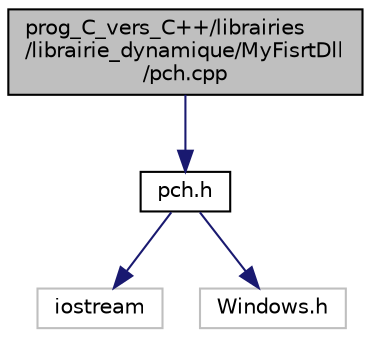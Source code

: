 digraph "prog_C_vers_C++/librairies/librairie_dynamique/MyFisrtDll/pch.cpp"
{
  edge [fontname="Helvetica",fontsize="10",labelfontname="Helvetica",labelfontsize="10"];
  node [fontname="Helvetica",fontsize="10",shape=record];
  Node0 [label="prog_C_vers_C++/librairies\l/librairie_dynamique/MyFisrtDll\l/pch.cpp",height=0.2,width=0.4,color="black", fillcolor="grey75", style="filled", fontcolor="black"];
  Node0 -> Node1 [color="midnightblue",fontsize="10",style="solid"];
  Node1 [label="pch.h",height=0.2,width=0.4,color="black", fillcolor="white", style="filled",URL="$librairie__dynamique_2MyFisrtDll_2pch_8h.html"];
  Node1 -> Node2 [color="midnightblue",fontsize="10",style="solid"];
  Node2 [label="iostream",height=0.2,width=0.4,color="grey75", fillcolor="white", style="filled"];
  Node1 -> Node3 [color="midnightblue",fontsize="10",style="solid"];
  Node3 [label="Windows.h",height=0.2,width=0.4,color="grey75", fillcolor="white", style="filled"];
}
